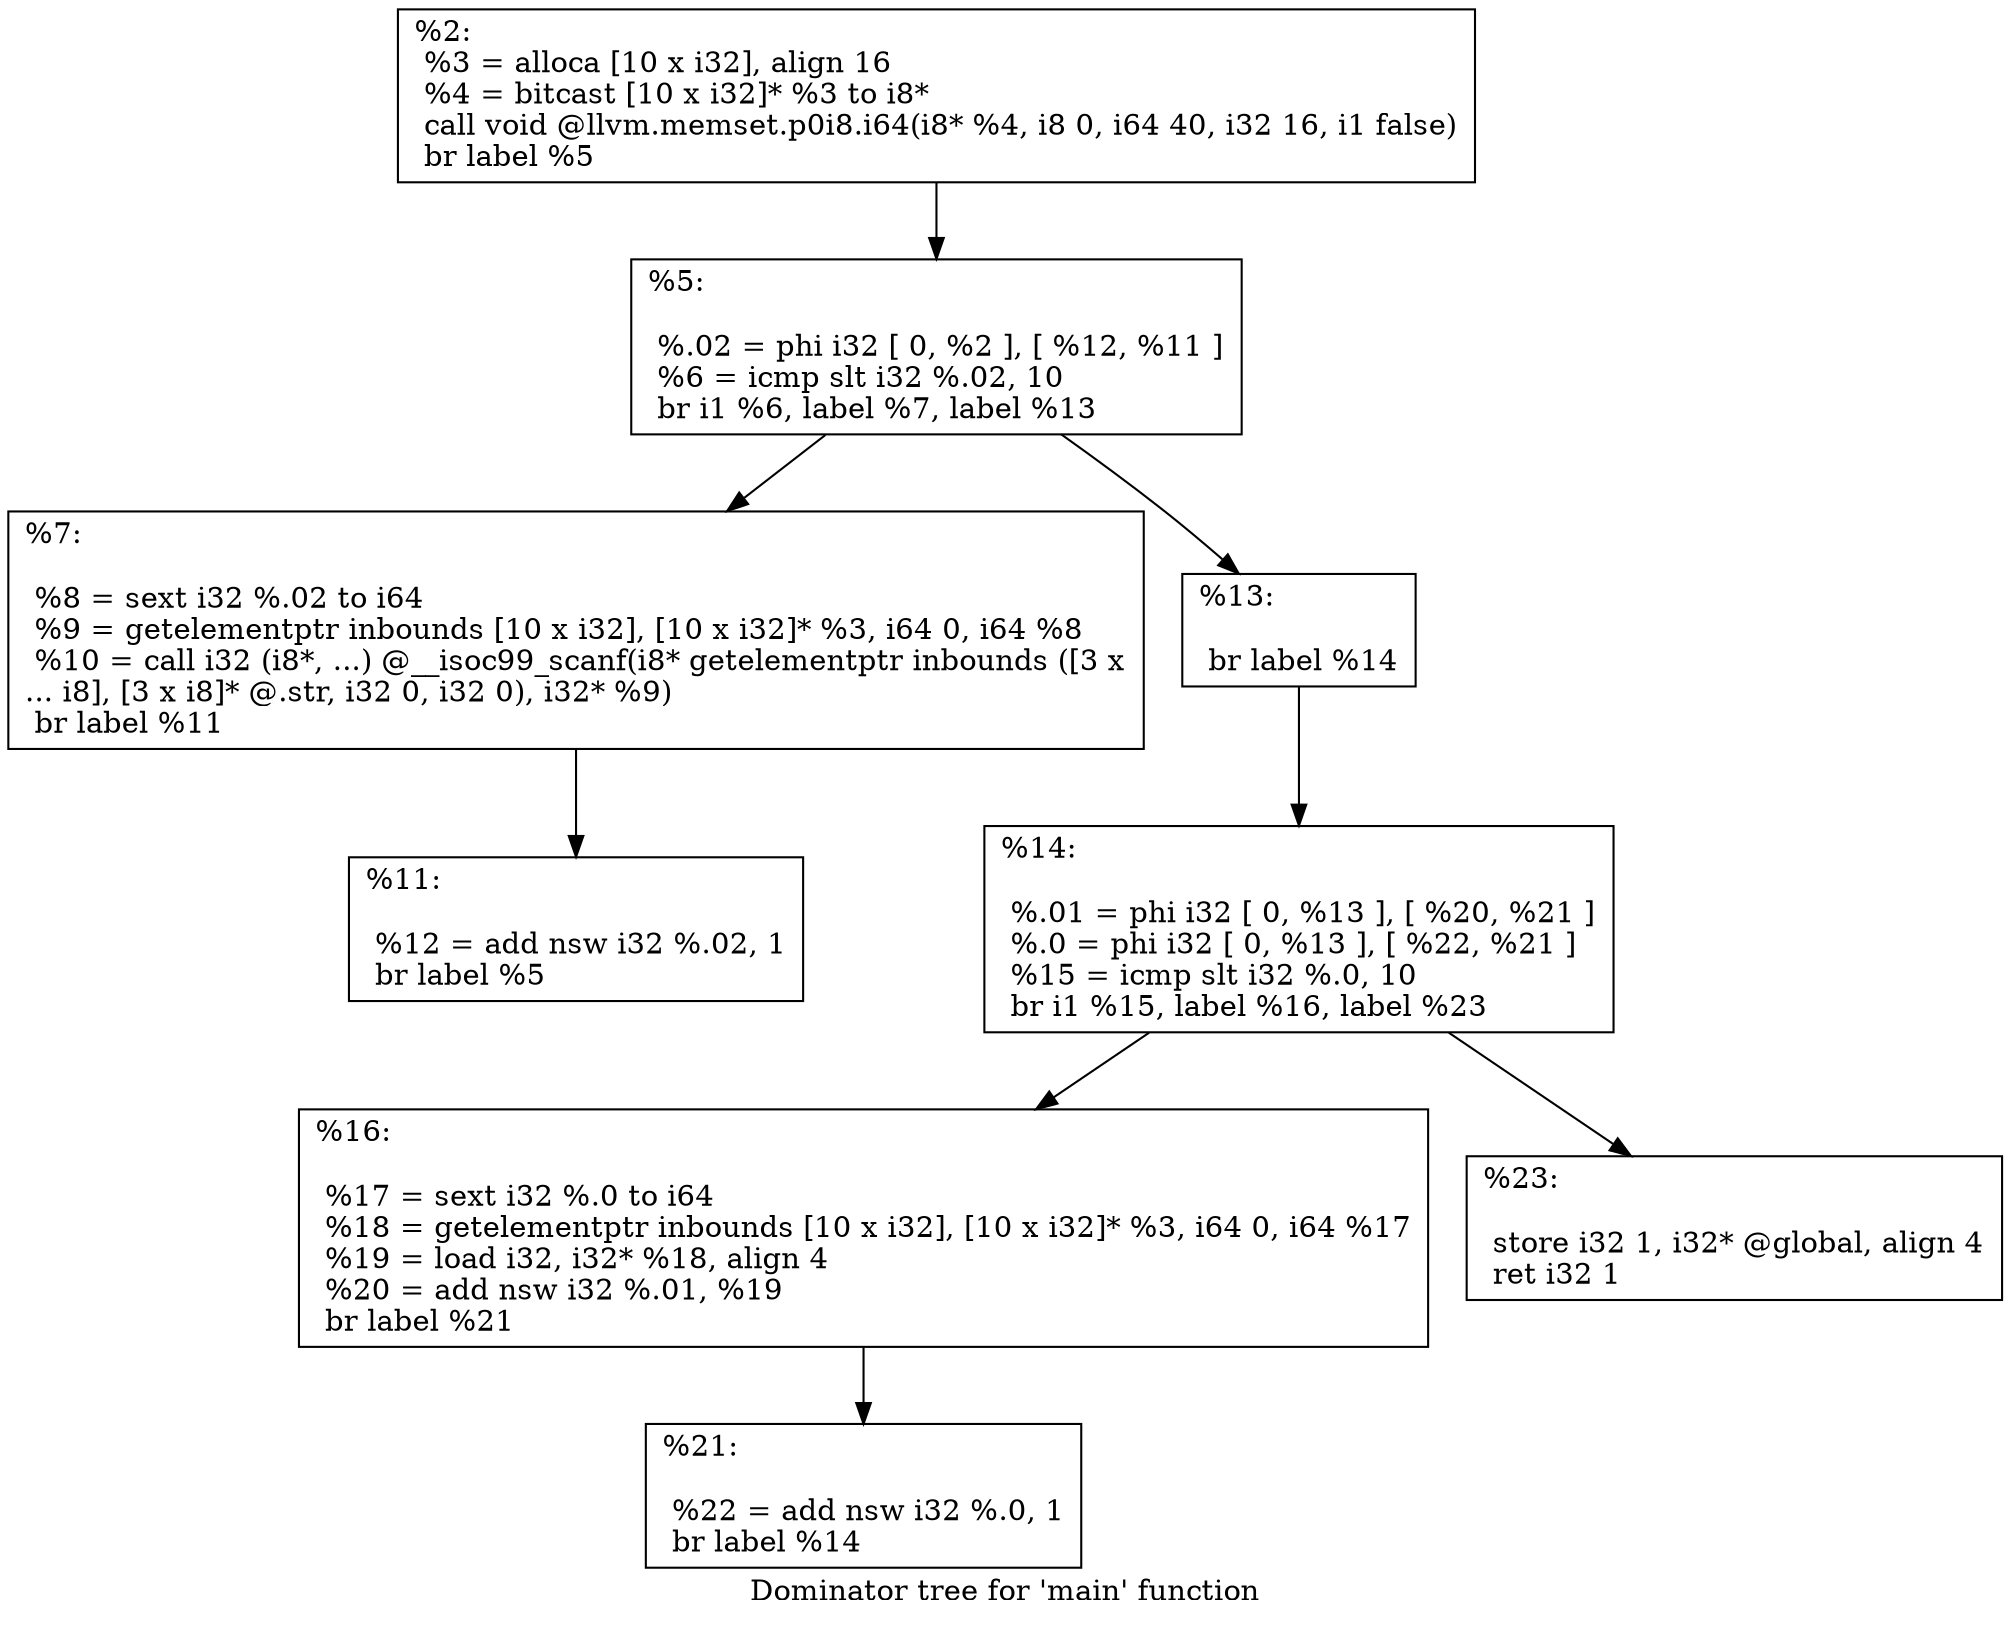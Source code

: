 digraph "Dominator tree for 'main' function" {
	label="Dominator tree for 'main' function";

	Node0x7fffe3c723d0 [shape=record,label="{%2:\l  %3 = alloca [10 x i32], align 16\l  %4 = bitcast [10 x i32]* %3 to i8*\l  call void @llvm.memset.p0i8.i64(i8* %4, i8 0, i64 40, i32 16, i1 false)\l  br label %5\l}"];
	Node0x7fffe3c723d0 -> Node0x7fffe3c73d70;
	Node0x7fffe3c73d70 [shape=record,label="{%5:\l\l  %.02 = phi i32 [ 0, %2 ], [ %12, %11 ]\l  %6 = icmp slt i32 %.02, 10\l  br i1 %6, label %7, label %13\l}"];
	Node0x7fffe3c73d70 -> Node0x7fffe3c73db0;
	Node0x7fffe3c73d70 -> Node0x7fffe3c6fa50;
	Node0x7fffe3c73db0 [shape=record,label="{%7:\l\l  %8 = sext i32 %.02 to i64\l  %9 = getelementptr inbounds [10 x i32], [10 x i32]* %3, i64 0, i64 %8\l  %10 = call i32 (i8*, ...) @__isoc99_scanf(i8* getelementptr inbounds ([3 x\l... i8], [3 x i8]* @.str, i32 0, i32 0), i32* %9)\l  br label %11\l}"];
	Node0x7fffe3c73db0 -> Node0x7fffe3c6fa10;
	Node0x7fffe3c6fa10 [shape=record,label="{%11:\l\l  %12 = add nsw i32 %.02, 1\l  br label %5\l}"];
	Node0x7fffe3c6fa50 [shape=record,label="{%13:\l\l  br label %14\l}"];
	Node0x7fffe3c6fa50 -> Node0x7fffe3c6fa90;
	Node0x7fffe3c6fa90 [shape=record,label="{%14:\l\l  %.01 = phi i32 [ 0, %13 ], [ %20, %21 ]\l  %.0 = phi i32 [ 0, %13 ], [ %22, %21 ]\l  %15 = icmp slt i32 %.0, 10\l  br i1 %15, label %16, label %23\l}"];
	Node0x7fffe3c6fa90 -> Node0x7fffe3c6fad0;
	Node0x7fffe3c6fa90 -> Node0x7fffe3c6fb50;
	Node0x7fffe3c6fad0 [shape=record,label="{%16:\l\l  %17 = sext i32 %.0 to i64\l  %18 = getelementptr inbounds [10 x i32], [10 x i32]* %3, i64 0, i64 %17\l  %19 = load i32, i32* %18, align 4\l  %20 = add nsw i32 %.01, %19\l  br label %21\l}"];
	Node0x7fffe3c6fad0 -> Node0x7fffe3c6fb10;
	Node0x7fffe3c6fb10 [shape=record,label="{%21:\l\l  %22 = add nsw i32 %.0, 1\l  br label %14\l}"];
	Node0x7fffe3c6fb50 [shape=record,label="{%23:\l\l  store i32 1, i32* @global, align 4\l  ret i32 1\l}"];
}
